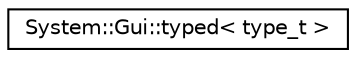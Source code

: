 digraph G
{
  edge [fontname="Helvetica",fontsize="10",labelfontname="Helvetica",labelfontsize="10"];
  node [fontname="Helvetica",fontsize="10",shape=record];
  rankdir="LR";
  Node1 [label="System::Gui::typed\< type_t \>",height=0.2,width=0.4,color="black", fillcolor="white", style="filled",URL="$class_system_1_1_gui_1_1typed.html"];
}
